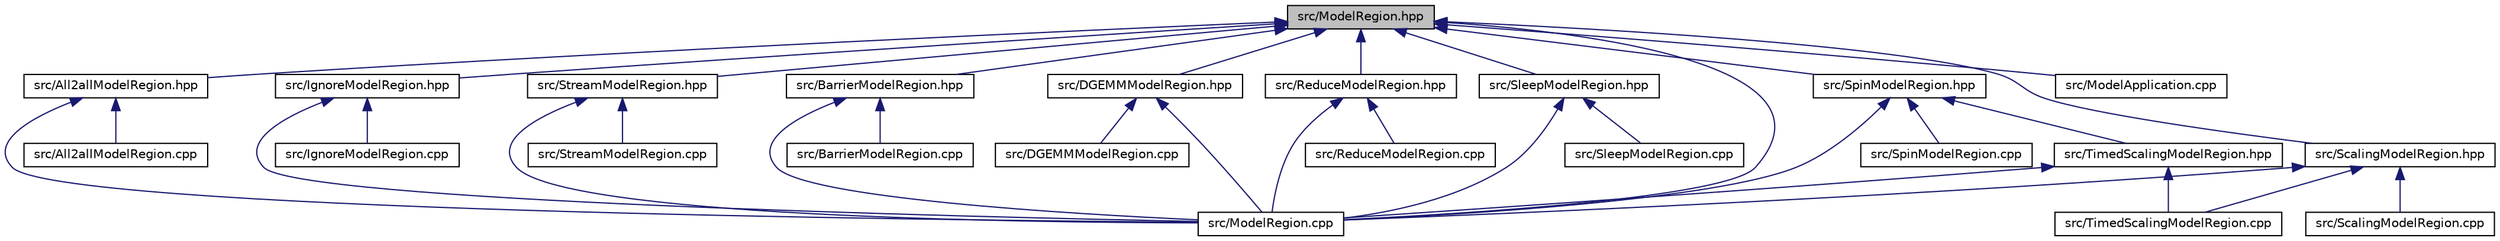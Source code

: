 digraph "src/ModelRegion.hpp"
{
 // LATEX_PDF_SIZE
  edge [fontname="Helvetica",fontsize="10",labelfontname="Helvetica",labelfontsize="10"];
  node [fontname="Helvetica",fontsize="10",shape=record];
  Node1 [label="src/ModelRegion.hpp",height=0.2,width=0.4,color="black", fillcolor="grey75", style="filled", fontcolor="black",tooltip=" "];
  Node1 -> Node2 [dir="back",color="midnightblue",fontsize="10",style="solid",fontname="Helvetica"];
  Node2 [label="src/All2allModelRegion.hpp",height=0.2,width=0.4,color="black", fillcolor="white", style="filled",URL="$_all2all_model_region_8hpp.html",tooltip=" "];
  Node2 -> Node3 [dir="back",color="midnightblue",fontsize="10",style="solid",fontname="Helvetica"];
  Node3 [label="src/All2allModelRegion.cpp",height=0.2,width=0.4,color="black", fillcolor="white", style="filled",URL="$_all2all_model_region_8cpp.html",tooltip=" "];
  Node2 -> Node4 [dir="back",color="midnightblue",fontsize="10",style="solid",fontname="Helvetica"];
  Node4 [label="src/ModelRegion.cpp",height=0.2,width=0.4,color="black", fillcolor="white", style="filled",URL="$_model_region_8cpp.html",tooltip=" "];
  Node1 -> Node5 [dir="back",color="midnightblue",fontsize="10",style="solid",fontname="Helvetica"];
  Node5 [label="src/BarrierModelRegion.hpp",height=0.2,width=0.4,color="black", fillcolor="white", style="filled",URL="$_barrier_model_region_8hpp.html",tooltip=" "];
  Node5 -> Node6 [dir="back",color="midnightblue",fontsize="10",style="solid",fontname="Helvetica"];
  Node6 [label="src/BarrierModelRegion.cpp",height=0.2,width=0.4,color="black", fillcolor="white", style="filled",URL="$_barrier_model_region_8cpp.html",tooltip=" "];
  Node5 -> Node4 [dir="back",color="midnightblue",fontsize="10",style="solid",fontname="Helvetica"];
  Node1 -> Node7 [dir="back",color="midnightblue",fontsize="10",style="solid",fontname="Helvetica"];
  Node7 [label="src/DGEMMModelRegion.hpp",height=0.2,width=0.4,color="black", fillcolor="white", style="filled",URL="$_d_g_e_m_m_model_region_8hpp.html",tooltip=" "];
  Node7 -> Node8 [dir="back",color="midnightblue",fontsize="10",style="solid",fontname="Helvetica"];
  Node8 [label="src/DGEMMModelRegion.cpp",height=0.2,width=0.4,color="black", fillcolor="white", style="filled",URL="$_d_g_e_m_m_model_region_8cpp.html",tooltip=" "];
  Node7 -> Node4 [dir="back",color="midnightblue",fontsize="10",style="solid",fontname="Helvetica"];
  Node1 -> Node9 [dir="back",color="midnightblue",fontsize="10",style="solid",fontname="Helvetica"];
  Node9 [label="src/IgnoreModelRegion.hpp",height=0.2,width=0.4,color="black", fillcolor="white", style="filled",URL="$_ignore_model_region_8hpp.html",tooltip=" "];
  Node9 -> Node10 [dir="back",color="midnightblue",fontsize="10",style="solid",fontname="Helvetica"];
  Node10 [label="src/IgnoreModelRegion.cpp",height=0.2,width=0.4,color="black", fillcolor="white", style="filled",URL="$_ignore_model_region_8cpp.html",tooltip=" "];
  Node9 -> Node4 [dir="back",color="midnightblue",fontsize="10",style="solid",fontname="Helvetica"];
  Node1 -> Node11 [dir="back",color="midnightblue",fontsize="10",style="solid",fontname="Helvetica"];
  Node11 [label="src/ModelApplication.cpp",height=0.2,width=0.4,color="black", fillcolor="white", style="filled",URL="$_model_application_8cpp.html",tooltip=" "];
  Node1 -> Node4 [dir="back",color="midnightblue",fontsize="10",style="solid",fontname="Helvetica"];
  Node1 -> Node12 [dir="back",color="midnightblue",fontsize="10",style="solid",fontname="Helvetica"];
  Node12 [label="src/ReduceModelRegion.hpp",height=0.2,width=0.4,color="black", fillcolor="white", style="filled",URL="$_reduce_model_region_8hpp.html",tooltip=" "];
  Node12 -> Node4 [dir="back",color="midnightblue",fontsize="10",style="solid",fontname="Helvetica"];
  Node12 -> Node13 [dir="back",color="midnightblue",fontsize="10",style="solid",fontname="Helvetica"];
  Node13 [label="src/ReduceModelRegion.cpp",height=0.2,width=0.4,color="black", fillcolor="white", style="filled",URL="$_reduce_model_region_8cpp.html",tooltip=" "];
  Node1 -> Node14 [dir="back",color="midnightblue",fontsize="10",style="solid",fontname="Helvetica"];
  Node14 [label="src/ScalingModelRegion.hpp",height=0.2,width=0.4,color="black", fillcolor="white", style="filled",URL="$_scaling_model_region_8hpp.html",tooltip=" "];
  Node14 -> Node4 [dir="back",color="midnightblue",fontsize="10",style="solid",fontname="Helvetica"];
  Node14 -> Node15 [dir="back",color="midnightblue",fontsize="10",style="solid",fontname="Helvetica"];
  Node15 [label="src/ScalingModelRegion.cpp",height=0.2,width=0.4,color="black", fillcolor="white", style="filled",URL="$_scaling_model_region_8cpp.html",tooltip=" "];
  Node14 -> Node16 [dir="back",color="midnightblue",fontsize="10",style="solid",fontname="Helvetica"];
  Node16 [label="src/TimedScalingModelRegion.cpp",height=0.2,width=0.4,color="black", fillcolor="white", style="filled",URL="$_timed_scaling_model_region_8cpp.html",tooltip=" "];
  Node1 -> Node17 [dir="back",color="midnightblue",fontsize="10",style="solid",fontname="Helvetica"];
  Node17 [label="src/SleepModelRegion.hpp",height=0.2,width=0.4,color="black", fillcolor="white", style="filled",URL="$_sleep_model_region_8hpp.html",tooltip=" "];
  Node17 -> Node4 [dir="back",color="midnightblue",fontsize="10",style="solid",fontname="Helvetica"];
  Node17 -> Node18 [dir="back",color="midnightblue",fontsize="10",style="solid",fontname="Helvetica"];
  Node18 [label="src/SleepModelRegion.cpp",height=0.2,width=0.4,color="black", fillcolor="white", style="filled",URL="$_sleep_model_region_8cpp.html",tooltip=" "];
  Node1 -> Node19 [dir="back",color="midnightblue",fontsize="10",style="solid",fontname="Helvetica"];
  Node19 [label="src/SpinModelRegion.hpp",height=0.2,width=0.4,color="black", fillcolor="white", style="filled",URL="$_spin_model_region_8hpp.html",tooltip=" "];
  Node19 -> Node4 [dir="back",color="midnightblue",fontsize="10",style="solid",fontname="Helvetica"];
  Node19 -> Node20 [dir="back",color="midnightblue",fontsize="10",style="solid",fontname="Helvetica"];
  Node20 [label="src/SpinModelRegion.cpp",height=0.2,width=0.4,color="black", fillcolor="white", style="filled",URL="$_spin_model_region_8cpp.html",tooltip=" "];
  Node19 -> Node21 [dir="back",color="midnightblue",fontsize="10",style="solid",fontname="Helvetica"];
  Node21 [label="src/TimedScalingModelRegion.hpp",height=0.2,width=0.4,color="black", fillcolor="white", style="filled",URL="$_timed_scaling_model_region_8hpp.html",tooltip=" "];
  Node21 -> Node4 [dir="back",color="midnightblue",fontsize="10",style="solid",fontname="Helvetica"];
  Node21 -> Node16 [dir="back",color="midnightblue",fontsize="10",style="solid",fontname="Helvetica"];
  Node1 -> Node22 [dir="back",color="midnightblue",fontsize="10",style="solid",fontname="Helvetica"];
  Node22 [label="src/StreamModelRegion.hpp",height=0.2,width=0.4,color="black", fillcolor="white", style="filled",URL="$_stream_model_region_8hpp.html",tooltip=" "];
  Node22 -> Node4 [dir="back",color="midnightblue",fontsize="10",style="solid",fontname="Helvetica"];
  Node22 -> Node23 [dir="back",color="midnightblue",fontsize="10",style="solid",fontname="Helvetica"];
  Node23 [label="src/StreamModelRegion.cpp",height=0.2,width=0.4,color="black", fillcolor="white", style="filled",URL="$_stream_model_region_8cpp.html",tooltip=" "];
}
